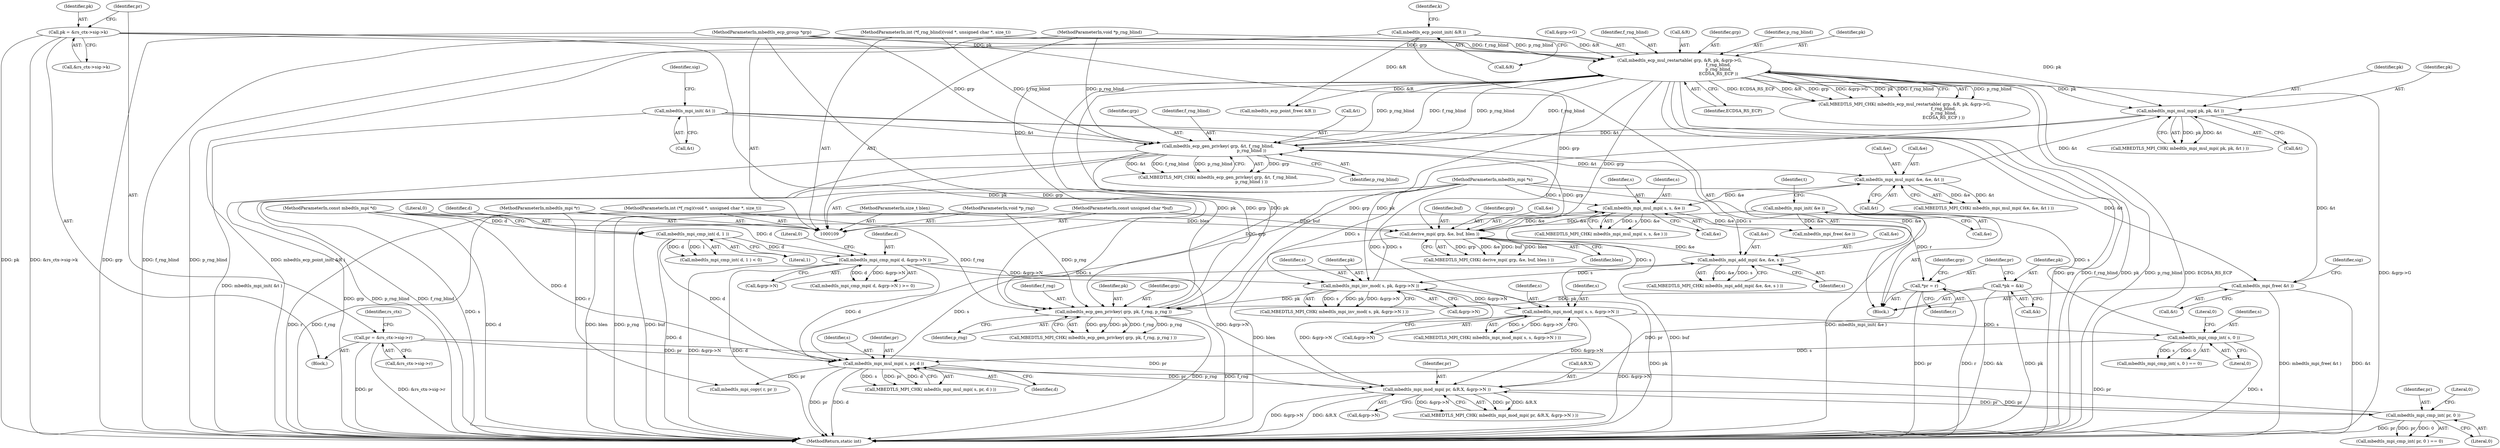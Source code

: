 digraph "0_mbedtls_33f66ba6fd234114aa37f0209dac031bb2870a9b_0@API" {
"1000449" [label="(Call,mbedtls_mpi_free( &t ))"];
"1000394" [label="(Call,mbedtls_mpi_mul_mpi( pk, pk, &t ))"];
"1000309" [label="(Call,mbedtls_ecp_mul_restartable( grp, &R, pk, &grp->G,\n                                                          f_rng_blind,\n                                                          p_rng_blind,\n                                                          ECDSA_RS_ECP ))"];
"1000285" [label="(Call,mbedtls_ecp_gen_privkey( grp, pk, f_rng, p_rng ))"];
"1000367" [label="(Call,mbedtls_ecp_gen_privkey( grp, &t, f_rng_blind,\n                                                  p_rng_blind ))"];
"1000360" [label="(Call,derive_mpi( grp, &e, buf, blen ))"];
"1000110" [label="(MethodParameterIn,mbedtls_ecp_group *grp)"];
"1000181" [label="(Call,mbedtls_mpi_init( &e ))"];
"1000408" [label="(Call,mbedtls_mpi_mul_mpi( s, s, &e ))"];
"1000400" [label="(Call,mbedtls_mpi_inv_mod( s, pk, &grp->N ))"];
"1000379" [label="(Call,mbedtls_mpi_add_mpi( &e, &e, s ))"];
"1000374" [label="(Call,mbedtls_mpi_mul_mpi( s, pr, d ))"];
"1000422" [label="(Call,mbedtls_mpi_cmp_int( s, 0 ))"];
"1000414" [label="(Call,mbedtls_mpi_mod_mpi( s, s, &grp->N ))"];
"1000112" [label="(MethodParameterIn,mbedtls_mpi *s)"];
"1000333" [label="(Call,mbedtls_mpi_cmp_int( pr, 0 ))"];
"1000322" [label="(Call,mbedtls_mpi_mod_mpi( pr, &R.X, &grp->N ))"];
"1000145" [label="(Call,*pr = r)"];
"1000111" [label="(MethodParameterIn,mbedtls_mpi *r)"];
"1000224" [label="(Call,pr = &rs_ctx->sig->r)"];
"1000166" [label="(Call,mbedtls_mpi_cmp_mpi( d, &grp->N ))"];
"1000161" [label="(Call,mbedtls_mpi_cmp_int( d, 1 ))"];
"1000113" [label="(MethodParameterIn,const mbedtls_mpi *d)"];
"1000386" [label="(Call,mbedtls_mpi_mul_mpi( &e, &e, &t ))"];
"1000114" [label="(MethodParameterIn,const unsigned char *buf)"];
"1000115" [label="(MethodParameterIn,size_t blen)"];
"1000184" [label="(Call,mbedtls_mpi_init( &t ))"];
"1000118" [label="(MethodParameterIn,int (*f_rng_blind)(void *, unsigned char *, size_t))"];
"1000119" [label="(MethodParameterIn,void *p_rng_blind)"];
"1000140" [label="(Call,*pk = &k)"];
"1000216" [label="(Call,pk = &rs_ctx->sig->k)"];
"1000116" [label="(MethodParameterIn,int (*f_rng)(void *, unsigned char *, size_t))"];
"1000117" [label="(MethodParameterIn,void *p_rng)"];
"1000175" [label="(Call,mbedtls_ecp_point_init( &R ))"];
"1000396" [label="(Identifier,pk)"];
"1000334" [label="(Identifier,pr)"];
"1000175" [label="(Call,mbedtls_ecp_point_init( &R ))"];
"1000180" [label="(Identifier,k)"];
"1000449" [label="(Call,mbedtls_mpi_free( &t ))"];
"1000409" [label="(Identifier,s)"];
"1000142" [label="(Call,&k)"];
"1000140" [label="(Call,*pk = &k)"];
"1000314" [label="(Call,&grp->G)"];
"1000386" [label="(Call,mbedtls_mpi_mul_mpi( &e, &e, &t ))"];
"1000456" [label="(MethodReturn,static int)"];
"1000422" [label="(Call,mbedtls_mpi_cmp_int( s, 0 ))"];
"1000411" [label="(Call,&e)"];
"1000216" [label="(Call,pk = &rs_ctx->sig->k)"];
"1000111" [label="(MethodParameterIn,mbedtls_mpi *r)"];
"1000112" [label="(MethodParameterIn,mbedtls_mpi *s)"];
"1000378" [label="(Call,MBEDTLS_MPI_CHK( mbedtls_mpi_add_mpi( &e, &e, s ) ))"];
"1000394" [label="(Call,mbedtls_mpi_mul_mpi( pk, pk, &t ))"];
"1000413" [label="(Call,MBEDTLS_MPI_CHK( mbedtls_mpi_mod_mpi( s, s, &grp->N ) ))"];
"1000145" [label="(Call,*pr = r)"];
"1000364" [label="(Identifier,buf)"];
"1000368" [label="(Identifier,grp)"];
"1000318" [label="(Identifier,f_rng_blind)"];
"1000328" [label="(Call,&grp->N)"];
"1000393" [label="(Call,MBEDTLS_MPI_CHK( mbedtls_mpi_mul_mpi( pk, pk, &t ) ))"];
"1000236" [label="(Identifier,rs_ctx)"];
"1000217" [label="(Identifier,pk)"];
"1000114" [label="(MethodParameterIn,const unsigned char *buf)"];
"1000166" [label="(Call,mbedtls_mpi_cmp_mpi( d, &grp->N ))"];
"1000181" [label="(Call,mbedtls_mpi_init( &e ))"];
"1000121" [label="(Block,)"];
"1000335" [label="(Literal,0)"];
"1000182" [label="(Call,&e)"];
"1000385" [label="(Call,MBEDTLS_MPI_CHK( mbedtls_mpi_mul_mpi( &e, &e, &t ) ))"];
"1000400" [label="(Call,mbedtls_mpi_inv_mod( s, pk, &grp->N ))"];
"1000424" [label="(Literal,0)"];
"1000226" [label="(Call,&rs_ctx->sig->r)"];
"1000320" [label="(Identifier,ECDSA_RS_ECP)"];
"1000391" [label="(Call,&t)"];
"1000141" [label="(Identifier,pk)"];
"1000162" [label="(Identifier,d)"];
"1000417" [label="(Call,&grp->N)"];
"1000408" [label="(Call,mbedtls_mpi_mul_mpi( s, s, &e ))"];
"1000163" [label="(Literal,1)"];
"1000118" [label="(MethodParameterIn,int (*f_rng_blind)(void *, unsigned char *, size_t))"];
"1000375" [label="(Identifier,s)"];
"1000284" [label="(Call,MBEDTLS_MPI_CHK( mbedtls_ecp_gen_privkey( grp, pk, f_rng, p_rng ) ))"];
"1000176" [label="(Call,&R)"];
"1000147" [label="(Identifier,r)"];
"1000185" [label="(Call,&t)"];
"1000415" [label="(Identifier,s)"];
"1000366" [label="(Call,MBEDTLS_MPI_CHK( mbedtls_ecp_gen_privkey( grp, &t, f_rng_blind,\n                                                  p_rng_blind ) ))"];
"1000376" [label="(Identifier,pr)"];
"1000450" [label="(Call,&t)"];
"1000152" [label="(Identifier,grp)"];
"1000324" [label="(Call,&R.X)"];
"1000199" [label="(Block,)"];
"1000116" [label="(MethodParameterIn,int (*f_rng)(void *, unsigned char *, size_t))"];
"1000285" [label="(Call,mbedtls_ecp_gen_privkey( grp, pk, f_rng, p_rng ))"];
"1000188" [label="(Identifier,sig)"];
"1000416" [label="(Identifier,s)"];
"1000365" [label="(Identifier,blen)"];
"1000336" [label="(Literal,0)"];
"1000373" [label="(Call,MBEDTLS_MPI_CHK( mbedtls_mpi_mul_mpi( s, pr, d ) ))"];
"1000117" [label="(MethodParameterIn,void *p_rng)"];
"1000119" [label="(MethodParameterIn,void *p_rng_blind)"];
"1000323" [label="(Identifier,pr)"];
"1000110" [label="(MethodParameterIn,mbedtls_ecp_group *grp)"];
"1000387" [label="(Call,&e)"];
"1000395" [label="(Identifier,pk)"];
"1000374" [label="(Call,mbedtls_mpi_mul_mpi( s, pr, d ))"];
"1000308" [label="(Call,MBEDTLS_MPI_CHK( mbedtls_ecp_mul_restartable( grp, &R, pk, &grp->G,\n                                                          f_rng_blind,\n                                                          p_rng_blind,\n                                                          ECDSA_RS_ECP ) ))"];
"1000113" [label="(MethodParameterIn,const mbedtls_mpi *d)"];
"1000421" [label="(Call,mbedtls_mpi_cmp_int( s, 0 ) == 0)"];
"1000164" [label="(Literal,0)"];
"1000311" [label="(Call,&R)"];
"1000397" [label="(Call,&t)"];
"1000310" [label="(Identifier,grp)"];
"1000165" [label="(Call,mbedtls_mpi_cmp_mpi( d, &grp->N ) >= 0)"];
"1000382" [label="(Call,&e)"];
"1000309" [label="(Call,mbedtls_ecp_mul_restartable( grp, &R, pk, &grp->G,\n                                                          f_rng_blind,\n                                                          p_rng_blind,\n                                                          ECDSA_RS_ECP ))"];
"1000287" [label="(Identifier,pk)"];
"1000425" [label="(Literal,0)"];
"1000407" [label="(Call,MBEDTLS_MPI_CHK( mbedtls_mpi_mul_mpi( s, s, &e ) ))"];
"1000371" [label="(Identifier,f_rng_blind)"];
"1000367" [label="(Call,mbedtls_ecp_gen_privkey( grp, &t, f_rng_blind,\n                                                  p_rng_blind ))"];
"1000414" [label="(Call,mbedtls_mpi_mod_mpi( s, s, &grp->N ))"];
"1000333" [label="(Call,mbedtls_mpi_cmp_int( pr, 0 ))"];
"1000225" [label="(Identifier,pr)"];
"1000167" [label="(Identifier,d)"];
"1000360" [label="(Call,derive_mpi( grp, &e, buf, blen ))"];
"1000289" [label="(Identifier,p_rng)"];
"1000286" [label="(Identifier,grp)"];
"1000403" [label="(Call,&grp->N)"];
"1000146" [label="(Identifier,pr)"];
"1000380" [label="(Call,&e)"];
"1000361" [label="(Identifier,grp)"];
"1000399" [label="(Call,MBEDTLS_MPI_CHK( mbedtls_mpi_inv_mod( s, pk, &grp->N ) ))"];
"1000446" [label="(Call,mbedtls_mpi_free( &e ))"];
"1000372" [label="(Identifier,p_rng_blind)"];
"1000369" [label="(Call,&t)"];
"1000384" [label="(Identifier,s)"];
"1000321" [label="(Call,MBEDTLS_MPI_CHK( mbedtls_mpi_mod_mpi( pr, &R.X, &grp->N ) ))"];
"1000168" [label="(Call,&grp->N)"];
"1000115" [label="(MethodParameterIn,size_t blen)"];
"1000436" [label="(Call,mbedtls_mpi_copy( r, pr ))"];
"1000186" [label="(Identifier,t)"];
"1000319" [label="(Identifier,p_rng_blind)"];
"1000161" [label="(Call,mbedtls_mpi_cmp_int( d, 1 ))"];
"1000359" [label="(Call,MBEDTLS_MPI_CHK( derive_mpi( grp, &e, buf, blen ) ))"];
"1000332" [label="(Call,mbedtls_mpi_cmp_int( pr, 0 ) == 0)"];
"1000172" [label="(Literal,0)"];
"1000440" [label="(Call,mbedtls_ecp_point_free( &R ))"];
"1000160" [label="(Call,mbedtls_mpi_cmp_int( d, 1 ) < 0)"];
"1000377" [label="(Identifier,d)"];
"1000401" [label="(Identifier,s)"];
"1000313" [label="(Identifier,pk)"];
"1000184" [label="(Call,mbedtls_mpi_init( &t ))"];
"1000423" [label="(Identifier,s)"];
"1000453" [label="(Identifier,sig)"];
"1000288" [label="(Identifier,f_rng)"];
"1000224" [label="(Call,pr = &rs_ctx->sig->r)"];
"1000322" [label="(Call,mbedtls_mpi_mod_mpi( pr, &R.X, &grp->N ))"];
"1000410" [label="(Identifier,s)"];
"1000389" [label="(Call,&e)"];
"1000402" [label="(Identifier,pk)"];
"1000218" [label="(Call,&rs_ctx->sig->k)"];
"1000379" [label="(Call,mbedtls_mpi_add_mpi( &e, &e, s ))"];
"1000362" [label="(Call,&e)"];
"1000449" -> "1000121"  [label="AST: "];
"1000449" -> "1000450"  [label="CFG: "];
"1000450" -> "1000449"  [label="AST: "];
"1000453" -> "1000449"  [label="CFG: "];
"1000449" -> "1000456"  [label="DDG: &t"];
"1000449" -> "1000456"  [label="DDG: mbedtls_mpi_free( &t )"];
"1000394" -> "1000449"  [label="DDG: &t"];
"1000184" -> "1000449"  [label="DDG: &t"];
"1000394" -> "1000393"  [label="AST: "];
"1000394" -> "1000397"  [label="CFG: "];
"1000395" -> "1000394"  [label="AST: "];
"1000396" -> "1000394"  [label="AST: "];
"1000397" -> "1000394"  [label="AST: "];
"1000393" -> "1000394"  [label="CFG: "];
"1000394" -> "1000367"  [label="DDG: &t"];
"1000394" -> "1000393"  [label="DDG: pk"];
"1000394" -> "1000393"  [label="DDG: &t"];
"1000309" -> "1000394"  [label="DDG: pk"];
"1000216" -> "1000394"  [label="DDG: pk"];
"1000386" -> "1000394"  [label="DDG: &t"];
"1000394" -> "1000400"  [label="DDG: pk"];
"1000309" -> "1000308"  [label="AST: "];
"1000309" -> "1000320"  [label="CFG: "];
"1000310" -> "1000309"  [label="AST: "];
"1000311" -> "1000309"  [label="AST: "];
"1000313" -> "1000309"  [label="AST: "];
"1000314" -> "1000309"  [label="AST: "];
"1000318" -> "1000309"  [label="AST: "];
"1000319" -> "1000309"  [label="AST: "];
"1000320" -> "1000309"  [label="AST: "];
"1000308" -> "1000309"  [label="CFG: "];
"1000309" -> "1000456"  [label="DDG: grp"];
"1000309" -> "1000456"  [label="DDG: f_rng_blind"];
"1000309" -> "1000456"  [label="DDG: pk"];
"1000309" -> "1000456"  [label="DDG: p_rng_blind"];
"1000309" -> "1000456"  [label="DDG: ECDSA_RS_ECP"];
"1000309" -> "1000456"  [label="DDG: &grp->G"];
"1000309" -> "1000285"  [label="DDG: grp"];
"1000309" -> "1000285"  [label="DDG: pk"];
"1000309" -> "1000308"  [label="DDG: p_rng_blind"];
"1000309" -> "1000308"  [label="DDG: ECDSA_RS_ECP"];
"1000309" -> "1000308"  [label="DDG: &R"];
"1000309" -> "1000308"  [label="DDG: grp"];
"1000309" -> "1000308"  [label="DDG: &grp->G"];
"1000309" -> "1000308"  [label="DDG: pk"];
"1000309" -> "1000308"  [label="DDG: f_rng_blind"];
"1000285" -> "1000309"  [label="DDG: grp"];
"1000285" -> "1000309"  [label="DDG: pk"];
"1000110" -> "1000309"  [label="DDG: grp"];
"1000175" -> "1000309"  [label="DDG: &R"];
"1000216" -> "1000309"  [label="DDG: pk"];
"1000367" -> "1000309"  [label="DDG: f_rng_blind"];
"1000367" -> "1000309"  [label="DDG: p_rng_blind"];
"1000118" -> "1000309"  [label="DDG: f_rng_blind"];
"1000119" -> "1000309"  [label="DDG: p_rng_blind"];
"1000309" -> "1000360"  [label="DDG: grp"];
"1000309" -> "1000367"  [label="DDG: f_rng_blind"];
"1000309" -> "1000367"  [label="DDG: p_rng_blind"];
"1000309" -> "1000440"  [label="DDG: &R"];
"1000285" -> "1000284"  [label="AST: "];
"1000285" -> "1000289"  [label="CFG: "];
"1000286" -> "1000285"  [label="AST: "];
"1000287" -> "1000285"  [label="AST: "];
"1000288" -> "1000285"  [label="AST: "];
"1000289" -> "1000285"  [label="AST: "];
"1000284" -> "1000285"  [label="CFG: "];
"1000285" -> "1000456"  [label="DDG: p_rng"];
"1000285" -> "1000456"  [label="DDG: f_rng"];
"1000285" -> "1000284"  [label="DDG: grp"];
"1000285" -> "1000284"  [label="DDG: pk"];
"1000285" -> "1000284"  [label="DDG: f_rng"];
"1000285" -> "1000284"  [label="DDG: p_rng"];
"1000367" -> "1000285"  [label="DDG: grp"];
"1000110" -> "1000285"  [label="DDG: grp"];
"1000140" -> "1000285"  [label="DDG: pk"];
"1000216" -> "1000285"  [label="DDG: pk"];
"1000400" -> "1000285"  [label="DDG: pk"];
"1000116" -> "1000285"  [label="DDG: f_rng"];
"1000117" -> "1000285"  [label="DDG: p_rng"];
"1000367" -> "1000366"  [label="AST: "];
"1000367" -> "1000372"  [label="CFG: "];
"1000368" -> "1000367"  [label="AST: "];
"1000369" -> "1000367"  [label="AST: "];
"1000371" -> "1000367"  [label="AST: "];
"1000372" -> "1000367"  [label="AST: "];
"1000366" -> "1000367"  [label="CFG: "];
"1000367" -> "1000456"  [label="DDG: grp"];
"1000367" -> "1000456"  [label="DDG: p_rng_blind"];
"1000367" -> "1000456"  [label="DDG: f_rng_blind"];
"1000367" -> "1000366"  [label="DDG: grp"];
"1000367" -> "1000366"  [label="DDG: &t"];
"1000367" -> "1000366"  [label="DDG: f_rng_blind"];
"1000367" -> "1000366"  [label="DDG: p_rng_blind"];
"1000360" -> "1000367"  [label="DDG: grp"];
"1000110" -> "1000367"  [label="DDG: grp"];
"1000184" -> "1000367"  [label="DDG: &t"];
"1000118" -> "1000367"  [label="DDG: f_rng_blind"];
"1000119" -> "1000367"  [label="DDG: p_rng_blind"];
"1000367" -> "1000386"  [label="DDG: &t"];
"1000360" -> "1000359"  [label="AST: "];
"1000360" -> "1000365"  [label="CFG: "];
"1000361" -> "1000360"  [label="AST: "];
"1000362" -> "1000360"  [label="AST: "];
"1000364" -> "1000360"  [label="AST: "];
"1000365" -> "1000360"  [label="AST: "];
"1000359" -> "1000360"  [label="CFG: "];
"1000360" -> "1000456"  [label="DDG: blen"];
"1000360" -> "1000456"  [label="DDG: buf"];
"1000360" -> "1000359"  [label="DDG: grp"];
"1000360" -> "1000359"  [label="DDG: &e"];
"1000360" -> "1000359"  [label="DDG: buf"];
"1000360" -> "1000359"  [label="DDG: blen"];
"1000110" -> "1000360"  [label="DDG: grp"];
"1000181" -> "1000360"  [label="DDG: &e"];
"1000408" -> "1000360"  [label="DDG: &e"];
"1000114" -> "1000360"  [label="DDG: buf"];
"1000115" -> "1000360"  [label="DDG: blen"];
"1000360" -> "1000379"  [label="DDG: &e"];
"1000110" -> "1000109"  [label="AST: "];
"1000110" -> "1000456"  [label="DDG: grp"];
"1000181" -> "1000121"  [label="AST: "];
"1000181" -> "1000182"  [label="CFG: "];
"1000182" -> "1000181"  [label="AST: "];
"1000186" -> "1000181"  [label="CFG: "];
"1000181" -> "1000456"  [label="DDG: mbedtls_mpi_init( &e )"];
"1000181" -> "1000446"  [label="DDG: &e"];
"1000408" -> "1000407"  [label="AST: "];
"1000408" -> "1000411"  [label="CFG: "];
"1000409" -> "1000408"  [label="AST: "];
"1000410" -> "1000408"  [label="AST: "];
"1000411" -> "1000408"  [label="AST: "];
"1000407" -> "1000408"  [label="CFG: "];
"1000408" -> "1000407"  [label="DDG: s"];
"1000408" -> "1000407"  [label="DDG: &e"];
"1000400" -> "1000408"  [label="DDG: s"];
"1000112" -> "1000408"  [label="DDG: s"];
"1000386" -> "1000408"  [label="DDG: &e"];
"1000408" -> "1000414"  [label="DDG: s"];
"1000408" -> "1000446"  [label="DDG: &e"];
"1000400" -> "1000399"  [label="AST: "];
"1000400" -> "1000403"  [label="CFG: "];
"1000401" -> "1000400"  [label="AST: "];
"1000402" -> "1000400"  [label="AST: "];
"1000403" -> "1000400"  [label="AST: "];
"1000399" -> "1000400"  [label="CFG: "];
"1000400" -> "1000456"  [label="DDG: pk"];
"1000400" -> "1000399"  [label="DDG: s"];
"1000400" -> "1000399"  [label="DDG: pk"];
"1000400" -> "1000399"  [label="DDG: &grp->N"];
"1000379" -> "1000400"  [label="DDG: s"];
"1000112" -> "1000400"  [label="DDG: s"];
"1000166" -> "1000400"  [label="DDG: &grp->N"];
"1000322" -> "1000400"  [label="DDG: &grp->N"];
"1000400" -> "1000414"  [label="DDG: &grp->N"];
"1000379" -> "1000378"  [label="AST: "];
"1000379" -> "1000384"  [label="CFG: "];
"1000380" -> "1000379"  [label="AST: "];
"1000382" -> "1000379"  [label="AST: "];
"1000384" -> "1000379"  [label="AST: "];
"1000378" -> "1000379"  [label="CFG: "];
"1000379" -> "1000378"  [label="DDG: &e"];
"1000379" -> "1000378"  [label="DDG: s"];
"1000374" -> "1000379"  [label="DDG: s"];
"1000112" -> "1000379"  [label="DDG: s"];
"1000379" -> "1000386"  [label="DDG: &e"];
"1000374" -> "1000373"  [label="AST: "];
"1000374" -> "1000377"  [label="CFG: "];
"1000375" -> "1000374"  [label="AST: "];
"1000376" -> "1000374"  [label="AST: "];
"1000377" -> "1000374"  [label="AST: "];
"1000373" -> "1000374"  [label="CFG: "];
"1000374" -> "1000456"  [label="DDG: pr"];
"1000374" -> "1000456"  [label="DDG: d"];
"1000374" -> "1000322"  [label="DDG: pr"];
"1000374" -> "1000373"  [label="DDG: s"];
"1000374" -> "1000373"  [label="DDG: pr"];
"1000374" -> "1000373"  [label="DDG: d"];
"1000422" -> "1000374"  [label="DDG: s"];
"1000112" -> "1000374"  [label="DDG: s"];
"1000333" -> "1000374"  [label="DDG: pr"];
"1000224" -> "1000374"  [label="DDG: pr"];
"1000166" -> "1000374"  [label="DDG: d"];
"1000161" -> "1000374"  [label="DDG: d"];
"1000113" -> "1000374"  [label="DDG: d"];
"1000374" -> "1000436"  [label="DDG: pr"];
"1000422" -> "1000421"  [label="AST: "];
"1000422" -> "1000424"  [label="CFG: "];
"1000423" -> "1000422"  [label="AST: "];
"1000424" -> "1000422"  [label="AST: "];
"1000425" -> "1000422"  [label="CFG: "];
"1000422" -> "1000456"  [label="DDG: s"];
"1000422" -> "1000421"  [label="DDG: s"];
"1000422" -> "1000421"  [label="DDG: 0"];
"1000414" -> "1000422"  [label="DDG: s"];
"1000112" -> "1000422"  [label="DDG: s"];
"1000414" -> "1000413"  [label="AST: "];
"1000414" -> "1000417"  [label="CFG: "];
"1000415" -> "1000414"  [label="AST: "];
"1000416" -> "1000414"  [label="AST: "];
"1000417" -> "1000414"  [label="AST: "];
"1000413" -> "1000414"  [label="CFG: "];
"1000414" -> "1000456"  [label="DDG: &grp->N"];
"1000414" -> "1000322"  [label="DDG: &grp->N"];
"1000414" -> "1000413"  [label="DDG: s"];
"1000414" -> "1000413"  [label="DDG: &grp->N"];
"1000112" -> "1000414"  [label="DDG: s"];
"1000112" -> "1000109"  [label="AST: "];
"1000112" -> "1000456"  [label="DDG: s"];
"1000333" -> "1000332"  [label="AST: "];
"1000333" -> "1000335"  [label="CFG: "];
"1000334" -> "1000333"  [label="AST: "];
"1000335" -> "1000333"  [label="AST: "];
"1000336" -> "1000333"  [label="CFG: "];
"1000333" -> "1000456"  [label="DDG: pr"];
"1000333" -> "1000322"  [label="DDG: pr"];
"1000333" -> "1000332"  [label="DDG: pr"];
"1000333" -> "1000332"  [label="DDG: 0"];
"1000322" -> "1000333"  [label="DDG: pr"];
"1000322" -> "1000321"  [label="AST: "];
"1000322" -> "1000328"  [label="CFG: "];
"1000323" -> "1000322"  [label="AST: "];
"1000324" -> "1000322"  [label="AST: "];
"1000328" -> "1000322"  [label="AST: "];
"1000321" -> "1000322"  [label="CFG: "];
"1000322" -> "1000456"  [label="DDG: &grp->N"];
"1000322" -> "1000456"  [label="DDG: &R.X"];
"1000322" -> "1000321"  [label="DDG: pr"];
"1000322" -> "1000321"  [label="DDG: &R.X"];
"1000322" -> "1000321"  [label="DDG: &grp->N"];
"1000145" -> "1000322"  [label="DDG: pr"];
"1000224" -> "1000322"  [label="DDG: pr"];
"1000166" -> "1000322"  [label="DDG: &grp->N"];
"1000145" -> "1000121"  [label="AST: "];
"1000145" -> "1000147"  [label="CFG: "];
"1000146" -> "1000145"  [label="AST: "];
"1000147" -> "1000145"  [label="AST: "];
"1000152" -> "1000145"  [label="CFG: "];
"1000145" -> "1000456"  [label="DDG: pr"];
"1000145" -> "1000456"  [label="DDG: r"];
"1000111" -> "1000145"  [label="DDG: r"];
"1000111" -> "1000109"  [label="AST: "];
"1000111" -> "1000456"  [label="DDG: r"];
"1000111" -> "1000436"  [label="DDG: r"];
"1000224" -> "1000199"  [label="AST: "];
"1000224" -> "1000226"  [label="CFG: "];
"1000225" -> "1000224"  [label="AST: "];
"1000226" -> "1000224"  [label="AST: "];
"1000236" -> "1000224"  [label="CFG: "];
"1000224" -> "1000456"  [label="DDG: pr"];
"1000224" -> "1000456"  [label="DDG: &rs_ctx->sig->r"];
"1000166" -> "1000165"  [label="AST: "];
"1000166" -> "1000168"  [label="CFG: "];
"1000167" -> "1000166"  [label="AST: "];
"1000168" -> "1000166"  [label="AST: "];
"1000172" -> "1000166"  [label="CFG: "];
"1000166" -> "1000456"  [label="DDG: &grp->N"];
"1000166" -> "1000456"  [label="DDG: d"];
"1000166" -> "1000165"  [label="DDG: d"];
"1000166" -> "1000165"  [label="DDG: &grp->N"];
"1000161" -> "1000166"  [label="DDG: d"];
"1000113" -> "1000166"  [label="DDG: d"];
"1000161" -> "1000160"  [label="AST: "];
"1000161" -> "1000163"  [label="CFG: "];
"1000162" -> "1000161"  [label="AST: "];
"1000163" -> "1000161"  [label="AST: "];
"1000164" -> "1000161"  [label="CFG: "];
"1000161" -> "1000456"  [label="DDG: d"];
"1000161" -> "1000160"  [label="DDG: d"];
"1000161" -> "1000160"  [label="DDG: 1"];
"1000113" -> "1000161"  [label="DDG: d"];
"1000113" -> "1000109"  [label="AST: "];
"1000113" -> "1000456"  [label="DDG: d"];
"1000386" -> "1000385"  [label="AST: "];
"1000386" -> "1000391"  [label="CFG: "];
"1000387" -> "1000386"  [label="AST: "];
"1000389" -> "1000386"  [label="AST: "];
"1000391" -> "1000386"  [label="AST: "];
"1000385" -> "1000386"  [label="CFG: "];
"1000386" -> "1000385"  [label="DDG: &e"];
"1000386" -> "1000385"  [label="DDG: &t"];
"1000114" -> "1000109"  [label="AST: "];
"1000114" -> "1000456"  [label="DDG: buf"];
"1000115" -> "1000109"  [label="AST: "];
"1000115" -> "1000456"  [label="DDG: blen"];
"1000184" -> "1000121"  [label="AST: "];
"1000184" -> "1000185"  [label="CFG: "];
"1000185" -> "1000184"  [label="AST: "];
"1000188" -> "1000184"  [label="CFG: "];
"1000184" -> "1000456"  [label="DDG: mbedtls_mpi_init( &t )"];
"1000118" -> "1000109"  [label="AST: "];
"1000118" -> "1000456"  [label="DDG: f_rng_blind"];
"1000119" -> "1000109"  [label="AST: "];
"1000119" -> "1000456"  [label="DDG: p_rng_blind"];
"1000140" -> "1000121"  [label="AST: "];
"1000140" -> "1000142"  [label="CFG: "];
"1000141" -> "1000140"  [label="AST: "];
"1000142" -> "1000140"  [label="AST: "];
"1000146" -> "1000140"  [label="CFG: "];
"1000140" -> "1000456"  [label="DDG: &k"];
"1000140" -> "1000456"  [label="DDG: pk"];
"1000216" -> "1000199"  [label="AST: "];
"1000216" -> "1000218"  [label="CFG: "];
"1000217" -> "1000216"  [label="AST: "];
"1000218" -> "1000216"  [label="AST: "];
"1000225" -> "1000216"  [label="CFG: "];
"1000216" -> "1000456"  [label="DDG: pk"];
"1000216" -> "1000456"  [label="DDG: &rs_ctx->sig->k"];
"1000116" -> "1000109"  [label="AST: "];
"1000116" -> "1000456"  [label="DDG: f_rng"];
"1000117" -> "1000109"  [label="AST: "];
"1000117" -> "1000456"  [label="DDG: p_rng"];
"1000175" -> "1000121"  [label="AST: "];
"1000175" -> "1000176"  [label="CFG: "];
"1000176" -> "1000175"  [label="AST: "];
"1000180" -> "1000175"  [label="CFG: "];
"1000175" -> "1000456"  [label="DDG: mbedtls_ecp_point_init( &R )"];
"1000175" -> "1000440"  [label="DDG: &R"];
}
